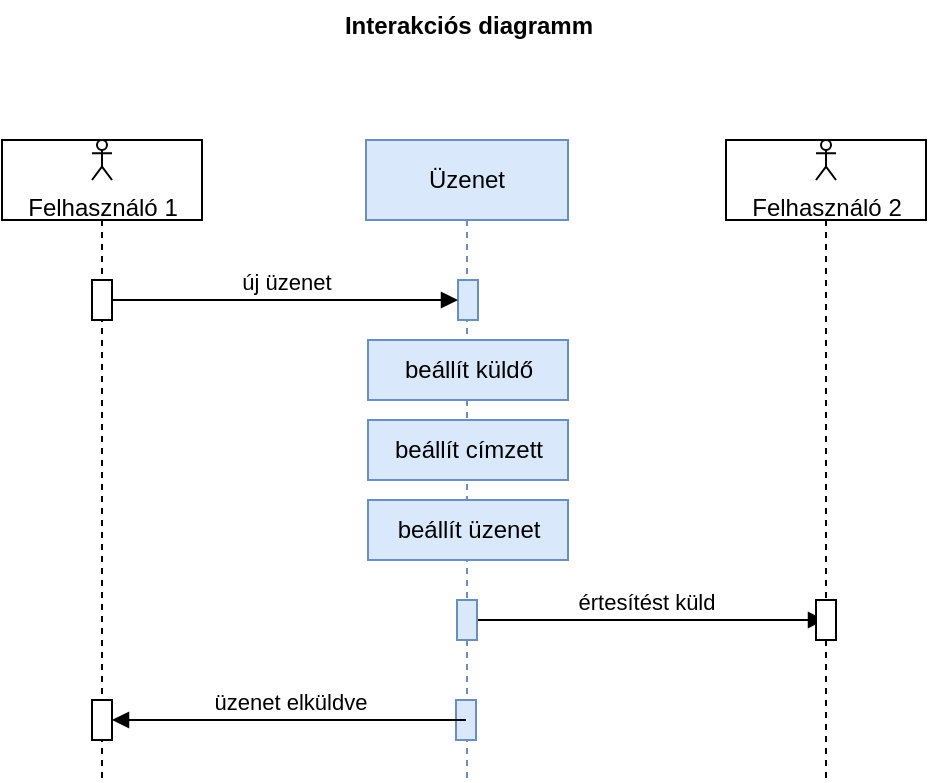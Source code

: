 <mxfile version="25.0.3">
  <diagram name="Page-1" id="829mQ6pZsoDLK7mTw993">
    <mxGraphModel dx="1142" dy="868" grid="1" gridSize="10" guides="1" tooltips="1" connect="1" arrows="1" fold="1" page="1" pageScale="1" pageWidth="827" pageHeight="1169" math="0" shadow="0">
      <root>
        <mxCell id="0" />
        <mxCell id="1" parent="0" />
        <mxCell id="INZVSPJ0mG2xGFeDbzj--60" value="értesítést küld" style="html=1;verticalAlign=bottom;endArrow=block;edgeStyle=elbowEdgeStyle;elbow=vertical;curved=0;rounded=0;" edge="1" parent="1" target="INZVSPJ0mG2xGFeDbzj--70" source="INZVSPJ0mG2xGFeDbzj--42">
          <mxGeometry relative="1" as="geometry">
            <mxPoint x="1240" y="320" as="sourcePoint" />
            <Array as="points">
              <mxPoint x="1310" y="320" />
            </Array>
            <mxPoint x="1030" y="320" as="targetPoint" />
          </mxGeometry>
        </mxCell>
        <mxCell id="INZVSPJ0mG2xGFeDbzj--37" value="" style="shape=umlLifeline;perimeter=lifelinePerimeter;whiteSpace=wrap;html=1;container=0;dropTarget=0;collapsible=0;recursiveResize=0;outlineConnect=0;portConstraint=eastwest;newEdgeStyle={&quot;edgeStyle&quot;:&quot;elbowEdgeStyle&quot;,&quot;elbow&quot;:&quot;vertical&quot;,&quot;curved&quot;:0,&quot;rounded&quot;:0};" vertex="1" parent="1">
          <mxGeometry x="970" y="80" width="100" height="320" as="geometry" />
        </mxCell>
        <mxCell id="INZVSPJ0mG2xGFeDbzj--38" value="" style="html=1;points=[];perimeter=orthogonalPerimeter;outlineConnect=0;targetShapes=umlLifeline;portConstraint=eastwest;newEdgeStyle={&quot;edgeStyle&quot;:&quot;elbowEdgeStyle&quot;,&quot;elbow&quot;:&quot;vertical&quot;,&quot;curved&quot;:0,&quot;rounded&quot;:0};" vertex="1" parent="INZVSPJ0mG2xGFeDbzj--37">
          <mxGeometry x="45" y="70" width="10" height="20" as="geometry" />
        </mxCell>
        <mxCell id="INZVSPJ0mG2xGFeDbzj--40" value="" style="html=1;points=[];perimeter=orthogonalPerimeter;outlineConnect=0;targetShapes=umlLifeline;portConstraint=eastwest;newEdgeStyle={&quot;edgeStyle&quot;:&quot;elbowEdgeStyle&quot;,&quot;elbow&quot;:&quot;vertical&quot;,&quot;curved&quot;:0,&quot;rounded&quot;:0};" vertex="1" parent="INZVSPJ0mG2xGFeDbzj--37">
          <mxGeometry x="45" y="280" width="10" height="20" as="geometry" />
        </mxCell>
        <mxCell id="INZVSPJ0mG2xGFeDbzj--42" value="Üzenet" style="shape=umlLifeline;perimeter=lifelinePerimeter;whiteSpace=wrap;html=1;container=0;dropTarget=0;collapsible=0;recursiveResize=0;outlineConnect=0;portConstraint=eastwest;newEdgeStyle={&quot;edgeStyle&quot;:&quot;elbowEdgeStyle&quot;,&quot;elbow&quot;:&quot;vertical&quot;,&quot;curved&quot;:0,&quot;rounded&quot;:0};fillColor=#dae8fc;strokeColor=#6c8ebf;" vertex="1" parent="1">
          <mxGeometry x="1152" y="80" width="101" height="320" as="geometry" />
        </mxCell>
        <mxCell id="INZVSPJ0mG2xGFeDbzj--43" value="" style="html=1;points=[];perimeter=orthogonalPerimeter;outlineConnect=0;targetShapes=umlLifeline;portConstraint=eastwest;newEdgeStyle={&quot;edgeStyle&quot;:&quot;elbowEdgeStyle&quot;,&quot;elbow&quot;:&quot;vertical&quot;,&quot;curved&quot;:0,&quot;rounded&quot;:0};fillColor=#dae8fc;strokeColor=#6c8ebf;" vertex="1" parent="INZVSPJ0mG2xGFeDbzj--42">
          <mxGeometry x="46" y="70" width="10" height="20" as="geometry" />
        </mxCell>
        <mxCell id="INZVSPJ0mG2xGFeDbzj--44" value="" style="html=1;points=[];perimeter=orthogonalPerimeter;outlineConnect=0;targetShapes=umlLifeline;portConstraint=eastwest;newEdgeStyle={&quot;edgeStyle&quot;:&quot;elbowEdgeStyle&quot;,&quot;elbow&quot;:&quot;vertical&quot;,&quot;curved&quot;:0,&quot;rounded&quot;:0};fillColor=#dae8fc;strokeColor=#6c8ebf;" vertex="1" parent="INZVSPJ0mG2xGFeDbzj--42">
          <mxGeometry x="45" y="280" width="10" height="20" as="geometry" />
        </mxCell>
        <mxCell id="INZVSPJ0mG2xGFeDbzj--47" value="beállít küldő" style="html=1;points=[];perimeter=orthogonalPerimeter;outlineConnect=0;targetShapes=umlLifeline;portConstraint=eastwest;newEdgeStyle={&quot;edgeStyle&quot;:&quot;elbowEdgeStyle&quot;,&quot;elbow&quot;:&quot;vertical&quot;,&quot;curved&quot;:0,&quot;rounded&quot;:0};fillColor=#dae8fc;strokeColor=#6c8ebf;" vertex="1" parent="INZVSPJ0mG2xGFeDbzj--42">
          <mxGeometry x="1" y="100" width="100" height="30" as="geometry" />
        </mxCell>
        <mxCell id="INZVSPJ0mG2xGFeDbzj--76" value="beállít üzenet" style="html=1;points=[];perimeter=orthogonalPerimeter;outlineConnect=0;targetShapes=umlLifeline;portConstraint=eastwest;newEdgeStyle={&quot;edgeStyle&quot;:&quot;elbowEdgeStyle&quot;,&quot;elbow&quot;:&quot;vertical&quot;,&quot;curved&quot;:0,&quot;rounded&quot;:0};fillColor=#dae8fc;strokeColor=#6c8ebf;" vertex="1" parent="INZVSPJ0mG2xGFeDbzj--42">
          <mxGeometry x="1" y="180" width="100" height="30" as="geometry" />
        </mxCell>
        <mxCell id="INZVSPJ0mG2xGFeDbzj--75" value="beállít címzett" style="html=1;points=[];perimeter=orthogonalPerimeter;outlineConnect=0;targetShapes=umlLifeline;portConstraint=eastwest;newEdgeStyle={&quot;edgeStyle&quot;:&quot;elbowEdgeStyle&quot;,&quot;elbow&quot;:&quot;vertical&quot;,&quot;curved&quot;:0,&quot;rounded&quot;:0};fillColor=#dae8fc;strokeColor=#6c8ebf;" vertex="1" parent="INZVSPJ0mG2xGFeDbzj--42">
          <mxGeometry x="1" y="140" width="100" height="30" as="geometry" />
        </mxCell>
        <mxCell id="INZVSPJ0mG2xGFeDbzj--77" value="" style="html=1;points=[];perimeter=orthogonalPerimeter;outlineConnect=0;targetShapes=umlLifeline;portConstraint=eastwest;newEdgeStyle={&quot;edgeStyle&quot;:&quot;elbowEdgeStyle&quot;,&quot;elbow&quot;:&quot;vertical&quot;,&quot;curved&quot;:0,&quot;rounded&quot;:0};fillColor=#dae8fc;strokeColor=#6c8ebf;" vertex="1" parent="INZVSPJ0mG2xGFeDbzj--42">
          <mxGeometry x="45.5" y="230" width="10" height="20" as="geometry" />
        </mxCell>
        <mxCell id="INZVSPJ0mG2xGFeDbzj--45" value="új üzenet" style="html=1;verticalAlign=bottom;endArrow=block;edgeStyle=elbowEdgeStyle;elbow=vertical;curved=0;rounded=0;" edge="1" parent="1" source="INZVSPJ0mG2xGFeDbzj--38" target="INZVSPJ0mG2xGFeDbzj--43">
          <mxGeometry relative="1" as="geometry">
            <mxPoint x="1125" y="170" as="sourcePoint" />
            <Array as="points">
              <mxPoint x="1110" y="160" />
            </Array>
          </mxGeometry>
        </mxCell>
        <mxCell id="INZVSPJ0mG2xGFeDbzj--65" value="üzenet elküldve" style="html=1;verticalAlign=bottom;endArrow=block;edgeStyle=elbowEdgeStyle;elbow=vertical;curved=0;rounded=0;" edge="1" parent="1" source="INZVSPJ0mG2xGFeDbzj--42" target="INZVSPJ0mG2xGFeDbzj--40">
          <mxGeometry relative="1" as="geometry">
            <mxPoint x="1140" y="470" as="sourcePoint" />
            <Array as="points">
              <mxPoint x="1111" y="370" />
            </Array>
            <mxPoint x="1030" y="370" as="targetPoint" />
          </mxGeometry>
        </mxCell>
        <mxCell id="INZVSPJ0mG2xGFeDbzj--68" value="Felhasználó&lt;span style=&quot;background-color: initial;&quot;&gt;&amp;nbsp;1&lt;/span&gt;" style="shape=umlActor;verticalLabelPosition=bottom;verticalAlign=top;html=1;outlineConnect=0;" vertex="1" parent="1">
          <mxGeometry x="1015" y="80" width="10" height="20" as="geometry" />
        </mxCell>
        <mxCell id="INZVSPJ0mG2xGFeDbzj--70" value="" style="shape=umlLifeline;perimeter=lifelinePerimeter;whiteSpace=wrap;html=1;container=0;dropTarget=0;collapsible=0;recursiveResize=0;outlineConnect=0;portConstraint=eastwest;newEdgeStyle={&quot;edgeStyle&quot;:&quot;elbowEdgeStyle&quot;,&quot;elbow&quot;:&quot;vertical&quot;,&quot;curved&quot;:0,&quot;rounded&quot;:0};" vertex="1" parent="1">
          <mxGeometry x="1332" y="80" width="100" height="320" as="geometry" />
        </mxCell>
        <mxCell id="INZVSPJ0mG2xGFeDbzj--72" value="" style="html=1;points=[];perimeter=orthogonalPerimeter;outlineConnect=0;targetShapes=umlLifeline;portConstraint=eastwest;newEdgeStyle={&quot;edgeStyle&quot;:&quot;elbowEdgeStyle&quot;,&quot;elbow&quot;:&quot;vertical&quot;,&quot;curved&quot;:0,&quot;rounded&quot;:0};" vertex="1" parent="INZVSPJ0mG2xGFeDbzj--70">
          <mxGeometry x="45" y="230" width="10" height="20" as="geometry" />
        </mxCell>
        <mxCell id="INZVSPJ0mG2xGFeDbzj--74" value="Felhasználó&lt;span style=&quot;background-color: initial;&quot;&gt;&amp;nbsp;2&lt;/span&gt;&lt;div&gt;&lt;span style=&quot;background-color: initial;&quot;&gt;&lt;br&gt;&lt;/span&gt;&lt;/div&gt;" style="shape=umlActor;verticalLabelPosition=bottom;verticalAlign=top;html=1;outlineConnect=0;" vertex="1" parent="1">
          <mxGeometry x="1377" y="80" width="10" height="20" as="geometry" />
        </mxCell>
        <mxCell id="INZVSPJ0mG2xGFeDbzj--78" value="Interakciós diagramm" style="text;align=center;fontStyle=1;verticalAlign=middle;spacingLeft=3;spacingRight=3;strokeColor=none;rotatable=0;points=[[0,0.5],[1,0.5]];portConstraint=eastwest;html=1;" vertex="1" parent="1">
          <mxGeometry x="1113.75" y="10" width="177.5" height="26" as="geometry" />
        </mxCell>
      </root>
    </mxGraphModel>
  </diagram>
</mxfile>
